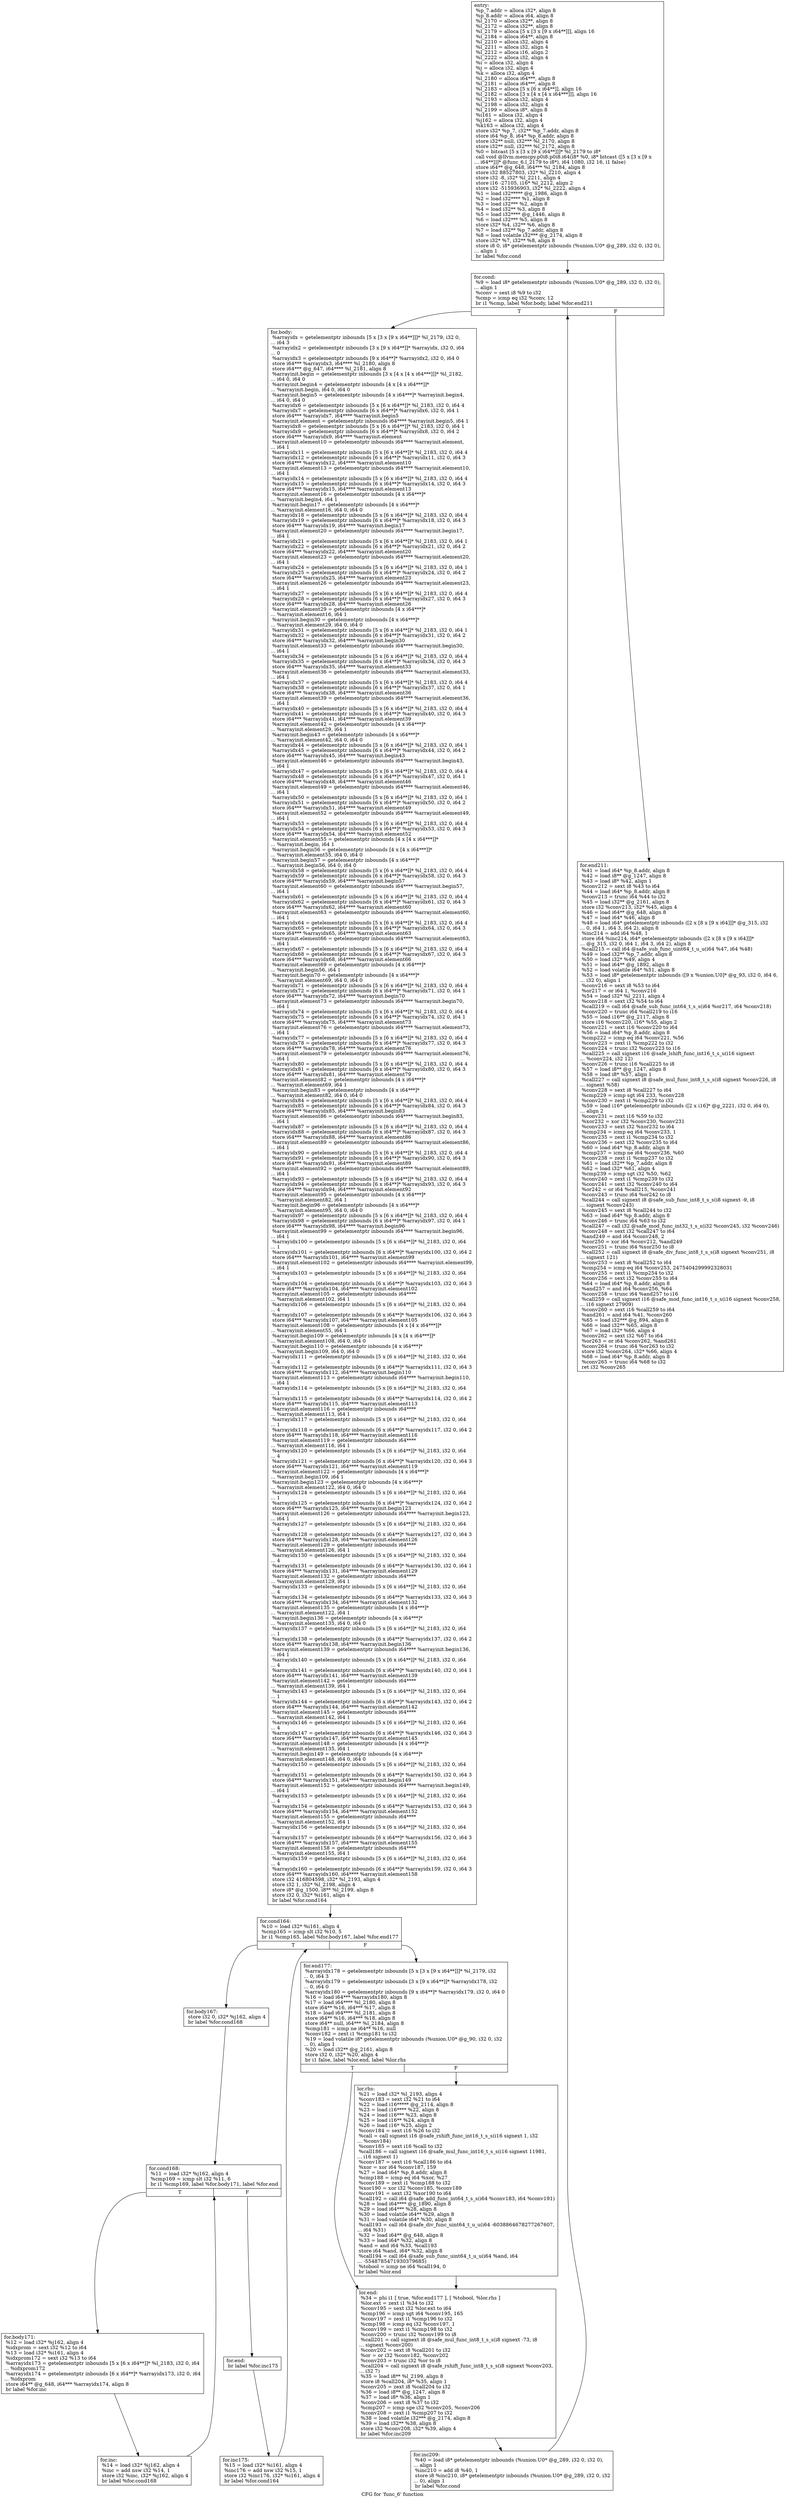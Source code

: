 digraph "CFG for 'func_6' function" {
	label="CFG for 'func_6' function";

	Node0xbb35ff0 [shape=record,label="{entry:\l  %p_7.addr = alloca i32*, align 8\l  %p_8.addr = alloca i64, align 8\l  %l_2170 = alloca i32**, align 8\l  %l_2172 = alloca i32**, align 8\l  %l_2179 = alloca [5 x [3 x [9 x i64**]]], align 16\l  %l_2184 = alloca i64**, align 8\l  %l_2210 = alloca i32, align 4\l  %l_2211 = alloca i32, align 4\l  %l_2212 = alloca i16, align 2\l  %l_2222 = alloca i32, align 4\l  %i = alloca i32, align 4\l  %j = alloca i32, align 4\l  %k = alloca i32, align 4\l  %l_2180 = alloca i64***, align 8\l  %l_2181 = alloca i64***, align 8\l  %l_2183 = alloca [5 x [6 x i64**]], align 16\l  %l_2182 = alloca [3 x [4 x [4 x i64***]]], align 16\l  %l_2193 = alloca i32, align 4\l  %l_2198 = alloca i32, align 4\l  %l_2199 = alloca i8*, align 8\l  %i161 = alloca i32, align 4\l  %j162 = alloca i32, align 4\l  %k163 = alloca i32, align 4\l  store i32* %p_7, i32** %p_7.addr, align 8\l  store i64 %p_8, i64* %p_8.addr, align 8\l  store i32** null, i32*** %l_2170, align 8\l  store i32** null, i32*** %l_2172, align 8\l  %0 = bitcast [5 x [3 x [9 x i64**]]]* %l_2179 to i8*\l  call void @llvm.memcpy.p0i8.p0i8.i64(i8* %0, i8* bitcast ([5 x [3 x [9 x\l... i64**]]]* @func_6.l_2179 to i8*), i64 1080, i32 16, i1 false)\l  store i64** @g_648, i64*** %l_2184, align 8\l  store i32 88527803, i32* %l_2210, align 4\l  store i32 -8, i32* %l_2211, align 4\l  store i16 -27105, i16* %l_2212, align 2\l  store i32 -515936903, i32* %l_2222, align 4\l  %1 = load i32***** @g_1986, align 8\l  %2 = load i32**** %1, align 8\l  %3 = load i32*** %2, align 8\l  %4 = load i32** %3, align 8\l  %5 = load i32**** @g_1446, align 8\l  %6 = load i32*** %5, align 8\l  store i32* %4, i32** %6, align 8\l  %7 = load i32** %p_7.addr, align 8\l  %8 = load volatile i32*** @g_2174, align 8\l  store i32* %7, i32** %8, align 8\l  store i8 0, i8* getelementptr inbounds (%union.U0* @g_289, i32 0, i32 0),\l... align 1\l  br label %for.cond\l}"];
	Node0xbb35ff0 -> Node0xbb36020;
	Node0xbb36020 [shape=record,label="{for.cond:                                         \l  %9 = load i8* getelementptr inbounds (%union.U0* @g_289, i32 0, i32 0),\l... align 1\l  %conv = sext i8 %9 to i32\l  %cmp = icmp eq i32 %conv, 12\l  br i1 %cmp, label %for.body, label %for.end211\l|{<s0>T|<s1>F}}"];
	Node0xbb36020:s0 -> Node0xbb475f8;
	Node0xbb36020:s1 -> Node0xbb47838;
	Node0xbb475f8 [shape=record,label="{for.body:                                         \l  %arrayidx = getelementptr inbounds [5 x [3 x [9 x i64**]]]* %l_2179, i32 0,\l... i64 3\l  %arrayidx2 = getelementptr inbounds [3 x [9 x i64**]]* %arrayidx, i32 0, i64\l... 0\l  %arrayidx3 = getelementptr inbounds [9 x i64**]* %arrayidx2, i32 0, i64 0\l  store i64*** %arrayidx3, i64**** %l_2180, align 8\l  store i64*** @g_647, i64**** %l_2181, align 8\l  %arrayinit.begin = getelementptr inbounds [3 x [4 x [4 x i64***]]]* %l_2182,\l... i64 0, i64 0\l  %arrayinit.begin4 = getelementptr inbounds [4 x [4 x i64***]]*\l... %arrayinit.begin, i64 0, i64 0\l  %arrayinit.begin5 = getelementptr inbounds [4 x i64***]* %arrayinit.begin4,\l... i64 0, i64 0\l  %arrayidx6 = getelementptr inbounds [5 x [6 x i64**]]* %l_2183, i32 0, i64 4\l  %arrayidx7 = getelementptr inbounds [6 x i64**]* %arrayidx6, i32 0, i64 1\l  store i64*** %arrayidx7, i64**** %arrayinit.begin5\l  %arrayinit.element = getelementptr inbounds i64**** %arrayinit.begin5, i64 1\l  %arrayidx8 = getelementptr inbounds [5 x [6 x i64**]]* %l_2183, i32 0, i64 1\l  %arrayidx9 = getelementptr inbounds [6 x i64**]* %arrayidx8, i32 0, i64 2\l  store i64*** %arrayidx9, i64**** %arrayinit.element\l  %arrayinit.element10 = getelementptr inbounds i64**** %arrayinit.element,\l... i64 1\l  %arrayidx11 = getelementptr inbounds [5 x [6 x i64**]]* %l_2183, i32 0, i64 4\l  %arrayidx12 = getelementptr inbounds [6 x i64**]* %arrayidx11, i32 0, i64 3\l  store i64*** %arrayidx12, i64**** %arrayinit.element10\l  %arrayinit.element13 = getelementptr inbounds i64**** %arrayinit.element10,\l... i64 1\l  %arrayidx14 = getelementptr inbounds [5 x [6 x i64**]]* %l_2183, i32 0, i64 4\l  %arrayidx15 = getelementptr inbounds [6 x i64**]* %arrayidx14, i32 0, i64 3\l  store i64*** %arrayidx15, i64**** %arrayinit.element13\l  %arrayinit.element16 = getelementptr inbounds [4 x i64***]*\l... %arrayinit.begin4, i64 1\l  %arrayinit.begin17 = getelementptr inbounds [4 x i64***]*\l... %arrayinit.element16, i64 0, i64 0\l  %arrayidx18 = getelementptr inbounds [5 x [6 x i64**]]* %l_2183, i32 0, i64 4\l  %arrayidx19 = getelementptr inbounds [6 x i64**]* %arrayidx18, i32 0, i64 3\l  store i64*** %arrayidx19, i64**** %arrayinit.begin17\l  %arrayinit.element20 = getelementptr inbounds i64**** %arrayinit.begin17,\l... i64 1\l  %arrayidx21 = getelementptr inbounds [5 x [6 x i64**]]* %l_2183, i32 0, i64 1\l  %arrayidx22 = getelementptr inbounds [6 x i64**]* %arrayidx21, i32 0, i64 2\l  store i64*** %arrayidx22, i64**** %arrayinit.element20\l  %arrayinit.element23 = getelementptr inbounds i64**** %arrayinit.element20,\l... i64 1\l  %arrayidx24 = getelementptr inbounds [5 x [6 x i64**]]* %l_2183, i32 0, i64 1\l  %arrayidx25 = getelementptr inbounds [6 x i64**]* %arrayidx24, i32 0, i64 2\l  store i64*** %arrayidx25, i64**** %arrayinit.element23\l  %arrayinit.element26 = getelementptr inbounds i64**** %arrayinit.element23,\l... i64 1\l  %arrayidx27 = getelementptr inbounds [5 x [6 x i64**]]* %l_2183, i32 0, i64 4\l  %arrayidx28 = getelementptr inbounds [6 x i64**]* %arrayidx27, i32 0, i64 3\l  store i64*** %arrayidx28, i64**** %arrayinit.element26\l  %arrayinit.element29 = getelementptr inbounds [4 x i64***]*\l... %arrayinit.element16, i64 1\l  %arrayinit.begin30 = getelementptr inbounds [4 x i64***]*\l... %arrayinit.element29, i64 0, i64 0\l  %arrayidx31 = getelementptr inbounds [5 x [6 x i64**]]* %l_2183, i32 0, i64 1\l  %arrayidx32 = getelementptr inbounds [6 x i64**]* %arrayidx31, i32 0, i64 2\l  store i64*** %arrayidx32, i64**** %arrayinit.begin30\l  %arrayinit.element33 = getelementptr inbounds i64**** %arrayinit.begin30,\l... i64 1\l  %arrayidx34 = getelementptr inbounds [5 x [6 x i64**]]* %l_2183, i32 0, i64 4\l  %arrayidx35 = getelementptr inbounds [6 x i64**]* %arrayidx34, i32 0, i64 3\l  store i64*** %arrayidx35, i64**** %arrayinit.element33\l  %arrayinit.element36 = getelementptr inbounds i64**** %arrayinit.element33,\l... i64 1\l  %arrayidx37 = getelementptr inbounds [5 x [6 x i64**]]* %l_2183, i32 0, i64 4\l  %arrayidx38 = getelementptr inbounds [6 x i64**]* %arrayidx37, i32 0, i64 1\l  store i64*** %arrayidx38, i64**** %arrayinit.element36\l  %arrayinit.element39 = getelementptr inbounds i64**** %arrayinit.element36,\l... i64 1\l  %arrayidx40 = getelementptr inbounds [5 x [6 x i64**]]* %l_2183, i32 0, i64 4\l  %arrayidx41 = getelementptr inbounds [6 x i64**]* %arrayidx40, i32 0, i64 3\l  store i64*** %arrayidx41, i64**** %arrayinit.element39\l  %arrayinit.element42 = getelementptr inbounds [4 x i64***]*\l... %arrayinit.element29, i64 1\l  %arrayinit.begin43 = getelementptr inbounds [4 x i64***]*\l... %arrayinit.element42, i64 0, i64 0\l  %arrayidx44 = getelementptr inbounds [5 x [6 x i64**]]* %l_2183, i32 0, i64 1\l  %arrayidx45 = getelementptr inbounds [6 x i64**]* %arrayidx44, i32 0, i64 2\l  store i64*** %arrayidx45, i64**** %arrayinit.begin43\l  %arrayinit.element46 = getelementptr inbounds i64**** %arrayinit.begin43,\l... i64 1\l  %arrayidx47 = getelementptr inbounds [5 x [6 x i64**]]* %l_2183, i32 0, i64 4\l  %arrayidx48 = getelementptr inbounds [6 x i64**]* %arrayidx47, i32 0, i64 1\l  store i64*** %arrayidx48, i64**** %arrayinit.element46\l  %arrayinit.element49 = getelementptr inbounds i64**** %arrayinit.element46,\l... i64 1\l  %arrayidx50 = getelementptr inbounds [5 x [6 x i64**]]* %l_2183, i32 0, i64 1\l  %arrayidx51 = getelementptr inbounds [6 x i64**]* %arrayidx50, i32 0, i64 2\l  store i64*** %arrayidx51, i64**** %arrayinit.element49\l  %arrayinit.element52 = getelementptr inbounds i64**** %arrayinit.element49,\l... i64 1\l  %arrayidx53 = getelementptr inbounds [5 x [6 x i64**]]* %l_2183, i32 0, i64 4\l  %arrayidx54 = getelementptr inbounds [6 x i64**]* %arrayidx53, i32 0, i64 3\l  store i64*** %arrayidx54, i64**** %arrayinit.element52\l  %arrayinit.element55 = getelementptr inbounds [4 x [4 x i64***]]*\l... %arrayinit.begin, i64 1\l  %arrayinit.begin56 = getelementptr inbounds [4 x [4 x i64***]]*\l... %arrayinit.element55, i64 0, i64 0\l  %arrayinit.begin57 = getelementptr inbounds [4 x i64***]*\l... %arrayinit.begin56, i64 0, i64 0\l  %arrayidx58 = getelementptr inbounds [5 x [6 x i64**]]* %l_2183, i32 0, i64 4\l  %arrayidx59 = getelementptr inbounds [6 x i64**]* %arrayidx58, i32 0, i64 3\l  store i64*** %arrayidx59, i64**** %arrayinit.begin57\l  %arrayinit.element60 = getelementptr inbounds i64**** %arrayinit.begin57,\l... i64 1\l  %arrayidx61 = getelementptr inbounds [5 x [6 x i64**]]* %l_2183, i32 0, i64 4\l  %arrayidx62 = getelementptr inbounds [6 x i64**]* %arrayidx61, i32 0, i64 3\l  store i64*** %arrayidx62, i64**** %arrayinit.element60\l  %arrayinit.element63 = getelementptr inbounds i64**** %arrayinit.element60,\l... i64 1\l  %arrayidx64 = getelementptr inbounds [5 x [6 x i64**]]* %l_2183, i32 0, i64 4\l  %arrayidx65 = getelementptr inbounds [6 x i64**]* %arrayidx64, i32 0, i64 3\l  store i64*** %arrayidx65, i64**** %arrayinit.element63\l  %arrayinit.element66 = getelementptr inbounds i64**** %arrayinit.element63,\l... i64 1\l  %arrayidx67 = getelementptr inbounds [5 x [6 x i64**]]* %l_2183, i32 0, i64 4\l  %arrayidx68 = getelementptr inbounds [6 x i64**]* %arrayidx67, i32 0, i64 3\l  store i64*** %arrayidx68, i64**** %arrayinit.element66\l  %arrayinit.element69 = getelementptr inbounds [4 x i64***]*\l... %arrayinit.begin56, i64 1\l  %arrayinit.begin70 = getelementptr inbounds [4 x i64***]*\l... %arrayinit.element69, i64 0, i64 0\l  %arrayidx71 = getelementptr inbounds [5 x [6 x i64**]]* %l_2183, i32 0, i64 4\l  %arrayidx72 = getelementptr inbounds [6 x i64**]* %arrayidx71, i32 0, i64 1\l  store i64*** %arrayidx72, i64**** %arrayinit.begin70\l  %arrayinit.element73 = getelementptr inbounds i64**** %arrayinit.begin70,\l... i64 1\l  %arrayidx74 = getelementptr inbounds [5 x [6 x i64**]]* %l_2183, i32 0, i64 4\l  %arrayidx75 = getelementptr inbounds [6 x i64**]* %arrayidx74, i32 0, i64 1\l  store i64*** %arrayidx75, i64**** %arrayinit.element73\l  %arrayinit.element76 = getelementptr inbounds i64**** %arrayinit.element73,\l... i64 1\l  %arrayidx77 = getelementptr inbounds [5 x [6 x i64**]]* %l_2183, i32 0, i64 4\l  %arrayidx78 = getelementptr inbounds [6 x i64**]* %arrayidx77, i32 0, i64 3\l  store i64*** %arrayidx78, i64**** %arrayinit.element76\l  %arrayinit.element79 = getelementptr inbounds i64**** %arrayinit.element76,\l... i64 1\l  %arrayidx80 = getelementptr inbounds [5 x [6 x i64**]]* %l_2183, i32 0, i64 4\l  %arrayidx81 = getelementptr inbounds [6 x i64**]* %arrayidx80, i32 0, i64 3\l  store i64*** %arrayidx81, i64**** %arrayinit.element79\l  %arrayinit.element82 = getelementptr inbounds [4 x i64***]*\l... %arrayinit.element69, i64 1\l  %arrayinit.begin83 = getelementptr inbounds [4 x i64***]*\l... %arrayinit.element82, i64 0, i64 0\l  %arrayidx84 = getelementptr inbounds [5 x [6 x i64**]]* %l_2183, i32 0, i64 4\l  %arrayidx85 = getelementptr inbounds [6 x i64**]* %arrayidx84, i32 0, i64 3\l  store i64*** %arrayidx85, i64**** %arrayinit.begin83\l  %arrayinit.element86 = getelementptr inbounds i64**** %arrayinit.begin83,\l... i64 1\l  %arrayidx87 = getelementptr inbounds [5 x [6 x i64**]]* %l_2183, i32 0, i64 4\l  %arrayidx88 = getelementptr inbounds [6 x i64**]* %arrayidx87, i32 0, i64 3\l  store i64*** %arrayidx88, i64**** %arrayinit.element86\l  %arrayinit.element89 = getelementptr inbounds i64**** %arrayinit.element86,\l... i64 1\l  %arrayidx90 = getelementptr inbounds [5 x [6 x i64**]]* %l_2183, i32 0, i64 4\l  %arrayidx91 = getelementptr inbounds [6 x i64**]* %arrayidx90, i32 0, i64 3\l  store i64*** %arrayidx91, i64**** %arrayinit.element89\l  %arrayinit.element92 = getelementptr inbounds i64**** %arrayinit.element89,\l... i64 1\l  %arrayidx93 = getelementptr inbounds [5 x [6 x i64**]]* %l_2183, i32 0, i64 4\l  %arrayidx94 = getelementptr inbounds [6 x i64**]* %arrayidx93, i32 0, i64 3\l  store i64*** %arrayidx94, i64**** %arrayinit.element92\l  %arrayinit.element95 = getelementptr inbounds [4 x i64***]*\l... %arrayinit.element82, i64 1\l  %arrayinit.begin96 = getelementptr inbounds [4 x i64***]*\l... %arrayinit.element95, i64 0, i64 0\l  %arrayidx97 = getelementptr inbounds [5 x [6 x i64**]]* %l_2183, i32 0, i64 4\l  %arrayidx98 = getelementptr inbounds [6 x i64**]* %arrayidx97, i32 0, i64 1\l  store i64*** %arrayidx98, i64**** %arrayinit.begin96\l  %arrayinit.element99 = getelementptr inbounds i64**** %arrayinit.begin96,\l... i64 1\l  %arrayidx100 = getelementptr inbounds [5 x [6 x i64**]]* %l_2183, i32 0, i64\l... 1\l  %arrayidx101 = getelementptr inbounds [6 x i64**]* %arrayidx100, i32 0, i64 2\l  store i64*** %arrayidx101, i64**** %arrayinit.element99\l  %arrayinit.element102 = getelementptr inbounds i64**** %arrayinit.element99,\l... i64 1\l  %arrayidx103 = getelementptr inbounds [5 x [6 x i64**]]* %l_2183, i32 0, i64\l... 4\l  %arrayidx104 = getelementptr inbounds [6 x i64**]* %arrayidx103, i32 0, i64 3\l  store i64*** %arrayidx104, i64**** %arrayinit.element102\l  %arrayinit.element105 = getelementptr inbounds i64****\l... %arrayinit.element102, i64 1\l  %arrayidx106 = getelementptr inbounds [5 x [6 x i64**]]* %l_2183, i32 0, i64\l... 4\l  %arrayidx107 = getelementptr inbounds [6 x i64**]* %arrayidx106, i32 0, i64 3\l  store i64*** %arrayidx107, i64**** %arrayinit.element105\l  %arrayinit.element108 = getelementptr inbounds [4 x [4 x i64***]]*\l... %arrayinit.element55, i64 1\l  %arrayinit.begin109 = getelementptr inbounds [4 x [4 x i64***]]*\l... %arrayinit.element108, i64 0, i64 0\l  %arrayinit.begin110 = getelementptr inbounds [4 x i64***]*\l... %arrayinit.begin109, i64 0, i64 0\l  %arrayidx111 = getelementptr inbounds [5 x [6 x i64**]]* %l_2183, i32 0, i64\l... 4\l  %arrayidx112 = getelementptr inbounds [6 x i64**]* %arrayidx111, i32 0, i64 3\l  store i64*** %arrayidx112, i64**** %arrayinit.begin110\l  %arrayinit.element113 = getelementptr inbounds i64**** %arrayinit.begin110,\l... i64 1\l  %arrayidx114 = getelementptr inbounds [5 x [6 x i64**]]* %l_2183, i32 0, i64\l... 1\l  %arrayidx115 = getelementptr inbounds [6 x i64**]* %arrayidx114, i32 0, i64 2\l  store i64*** %arrayidx115, i64**** %arrayinit.element113\l  %arrayinit.element116 = getelementptr inbounds i64****\l... %arrayinit.element113, i64 1\l  %arrayidx117 = getelementptr inbounds [5 x [6 x i64**]]* %l_2183, i32 0, i64\l... 1\l  %arrayidx118 = getelementptr inbounds [6 x i64**]* %arrayidx117, i32 0, i64 2\l  store i64*** %arrayidx118, i64**** %arrayinit.element116\l  %arrayinit.element119 = getelementptr inbounds i64****\l... %arrayinit.element116, i64 1\l  %arrayidx120 = getelementptr inbounds [5 x [6 x i64**]]* %l_2183, i32 0, i64\l... 4\l  %arrayidx121 = getelementptr inbounds [6 x i64**]* %arrayidx120, i32 0, i64 3\l  store i64*** %arrayidx121, i64**** %arrayinit.element119\l  %arrayinit.element122 = getelementptr inbounds [4 x i64***]*\l... %arrayinit.begin109, i64 1\l  %arrayinit.begin123 = getelementptr inbounds [4 x i64***]*\l... %arrayinit.element122, i64 0, i64 0\l  %arrayidx124 = getelementptr inbounds [5 x [6 x i64**]]* %l_2183, i32 0, i64\l... 1\l  %arrayidx125 = getelementptr inbounds [6 x i64**]* %arrayidx124, i32 0, i64 2\l  store i64*** %arrayidx125, i64**** %arrayinit.begin123\l  %arrayinit.element126 = getelementptr inbounds i64**** %arrayinit.begin123,\l... i64 1\l  %arrayidx127 = getelementptr inbounds [5 x [6 x i64**]]* %l_2183, i32 0, i64\l... 4\l  %arrayidx128 = getelementptr inbounds [6 x i64**]* %arrayidx127, i32 0, i64 3\l  store i64*** %arrayidx128, i64**** %arrayinit.element126\l  %arrayinit.element129 = getelementptr inbounds i64****\l... %arrayinit.element126, i64 1\l  %arrayidx130 = getelementptr inbounds [5 x [6 x i64**]]* %l_2183, i32 0, i64\l... 4\l  %arrayidx131 = getelementptr inbounds [6 x i64**]* %arrayidx130, i32 0, i64 1\l  store i64*** %arrayidx131, i64**** %arrayinit.element129\l  %arrayinit.element132 = getelementptr inbounds i64****\l... %arrayinit.element129, i64 1\l  %arrayidx133 = getelementptr inbounds [5 x [6 x i64**]]* %l_2183, i32 0, i64\l... 4\l  %arrayidx134 = getelementptr inbounds [6 x i64**]* %arrayidx133, i32 0, i64 3\l  store i64*** %arrayidx134, i64**** %arrayinit.element132\l  %arrayinit.element135 = getelementptr inbounds [4 x i64***]*\l... %arrayinit.element122, i64 1\l  %arrayinit.begin136 = getelementptr inbounds [4 x i64***]*\l... %arrayinit.element135, i64 0, i64 0\l  %arrayidx137 = getelementptr inbounds [5 x [6 x i64**]]* %l_2183, i32 0, i64\l... 1\l  %arrayidx138 = getelementptr inbounds [6 x i64**]* %arrayidx137, i32 0, i64 2\l  store i64*** %arrayidx138, i64**** %arrayinit.begin136\l  %arrayinit.element139 = getelementptr inbounds i64**** %arrayinit.begin136,\l... i64 1\l  %arrayidx140 = getelementptr inbounds [5 x [6 x i64**]]* %l_2183, i32 0, i64\l... 4\l  %arrayidx141 = getelementptr inbounds [6 x i64**]* %arrayidx140, i32 0, i64 1\l  store i64*** %arrayidx141, i64**** %arrayinit.element139\l  %arrayinit.element142 = getelementptr inbounds i64****\l... %arrayinit.element139, i64 1\l  %arrayidx143 = getelementptr inbounds [5 x [6 x i64**]]* %l_2183, i32 0, i64\l... 1\l  %arrayidx144 = getelementptr inbounds [6 x i64**]* %arrayidx143, i32 0, i64 2\l  store i64*** %arrayidx144, i64**** %arrayinit.element142\l  %arrayinit.element145 = getelementptr inbounds i64****\l... %arrayinit.element142, i64 1\l  %arrayidx146 = getelementptr inbounds [5 x [6 x i64**]]* %l_2183, i32 0, i64\l... 4\l  %arrayidx147 = getelementptr inbounds [6 x i64**]* %arrayidx146, i32 0, i64 3\l  store i64*** %arrayidx147, i64**** %arrayinit.element145\l  %arrayinit.element148 = getelementptr inbounds [4 x i64***]*\l... %arrayinit.element135, i64 1\l  %arrayinit.begin149 = getelementptr inbounds [4 x i64***]*\l... %arrayinit.element148, i64 0, i64 0\l  %arrayidx150 = getelementptr inbounds [5 x [6 x i64**]]* %l_2183, i32 0, i64\l... 4\l  %arrayidx151 = getelementptr inbounds [6 x i64**]* %arrayidx150, i32 0, i64 3\l  store i64*** %arrayidx151, i64**** %arrayinit.begin149\l  %arrayinit.element152 = getelementptr inbounds i64**** %arrayinit.begin149,\l... i64 1\l  %arrayidx153 = getelementptr inbounds [5 x [6 x i64**]]* %l_2183, i32 0, i64\l... 4\l  %arrayidx154 = getelementptr inbounds [6 x i64**]* %arrayidx153, i32 0, i64 3\l  store i64*** %arrayidx154, i64**** %arrayinit.element152\l  %arrayinit.element155 = getelementptr inbounds i64****\l... %arrayinit.element152, i64 1\l  %arrayidx156 = getelementptr inbounds [5 x [6 x i64**]]* %l_2183, i32 0, i64\l... 4\l  %arrayidx157 = getelementptr inbounds [6 x i64**]* %arrayidx156, i32 0, i64 3\l  store i64*** %arrayidx157, i64**** %arrayinit.element155\l  %arrayinit.element158 = getelementptr inbounds i64****\l... %arrayinit.element155, i64 1\l  %arrayidx159 = getelementptr inbounds [5 x [6 x i64**]]* %l_2183, i32 0, i64\l... 4\l  %arrayidx160 = getelementptr inbounds [6 x i64**]* %arrayidx159, i32 0, i64 3\l  store i64*** %arrayidx160, i64**** %arrayinit.element158\l  store i32 416804598, i32* %l_2193, align 4\l  store i32 1, i32* %l_2198, align 4\l  store i8* @g_1500, i8** %l_2199, align 8\l  store i32 0, i32* %i161, align 4\l  br label %for.cond164\l}"];
	Node0xbb475f8 -> Node0xbb47628;
	Node0xbb47628 [shape=record,label="{for.cond164:                                      \l  %10 = load i32* %i161, align 4\l  %cmp165 = icmp slt i32 %10, 5\l  br i1 %cmp165, label %for.body167, label %for.end177\l|{<s0>T|<s1>F}}"];
	Node0xbb47628:s0 -> Node0xbb47658;
	Node0xbb47628:s1 -> Node0xbb47778;
	Node0xbb47658 [shape=record,label="{for.body167:                                      \l  store i32 0, i32* %j162, align 4\l  br label %for.cond168\l}"];
	Node0xbb47658 -> Node0xbb47688;
	Node0xbb47688 [shape=record,label="{for.cond168:                                      \l  %11 = load i32* %j162, align 4\l  %cmp169 = icmp slt i32 %11, 6\l  br i1 %cmp169, label %for.body171, label %for.end\l|{<s0>T|<s1>F}}"];
	Node0xbb47688:s0 -> Node0xbb476b8;
	Node0xbb47688:s1 -> Node0xbb47718;
	Node0xbb476b8 [shape=record,label="{for.body171:                                      \l  %12 = load i32* %j162, align 4\l  %idxprom = sext i32 %12 to i64\l  %13 = load i32* %i161, align 4\l  %idxprom172 = sext i32 %13 to i64\l  %arrayidx173 = getelementptr inbounds [5 x [6 x i64**]]* %l_2183, i32 0, i64\l... %idxprom172\l  %arrayidx174 = getelementptr inbounds [6 x i64**]* %arrayidx173, i32 0, i64\l... %idxprom\l  store i64** @g_648, i64*** %arrayidx174, align 8\l  br label %for.inc\l}"];
	Node0xbb476b8 -> Node0xbb476e8;
	Node0xbb476e8 [shape=record,label="{for.inc:                                          \l  %14 = load i32* %j162, align 4\l  %inc = add nsw i32 %14, 1\l  store i32 %inc, i32* %j162, align 4\l  br label %for.cond168\l}"];
	Node0xbb476e8 -> Node0xbb47688;
	Node0xbb47718 [shape=record,label="{for.end:                                          \l  br label %for.inc175\l}"];
	Node0xbb47718 -> Node0xbb47748;
	Node0xbb47748 [shape=record,label="{for.inc175:                                       \l  %15 = load i32* %i161, align 4\l  %inc176 = add nsw i32 %15, 1\l  store i32 %inc176, i32* %i161, align 4\l  br label %for.cond164\l}"];
	Node0xbb47748 -> Node0xbb47628;
	Node0xbb47778 [shape=record,label="{for.end177:                                       \l  %arrayidx178 = getelementptr inbounds [5 x [3 x [9 x i64**]]]* %l_2179, i32\l... 0, i64 3\l  %arrayidx179 = getelementptr inbounds [3 x [9 x i64**]]* %arrayidx178, i32\l... 0, i64 0\l  %arrayidx180 = getelementptr inbounds [9 x i64**]* %arrayidx179, i32 0, i64 0\l  %16 = load i64*** %arrayidx180, align 8\l  %17 = load i64**** %l_2180, align 8\l  store i64** %16, i64*** %17, align 8\l  %18 = load i64**** %l_2181, align 8\l  store i64** %16, i64*** %18, align 8\l  store i64** null, i64*** %l_2184, align 8\l  %cmp181 = icmp ne i64** %16, null\l  %conv182 = zext i1 %cmp181 to i32\l  %19 = load volatile i8* getelementptr inbounds (%union.U0* @g_90, i32 0, i32\l... 0), align 1\l  %20 = load i32** @g_2161, align 8\l  store i32 0, i32* %20, align 4\l  br i1 false, label %lor.end, label %lor.rhs\l|{<s0>T|<s1>F}}"];
	Node0xbb47778:s0 -> Node0xbb477d8;
	Node0xbb47778:s1 -> Node0xbb477a8;
	Node0xbb477a8 [shape=record,label="{lor.rhs:                                          \l  %21 = load i32* %l_2193, align 4\l  %conv183 = sext i32 %21 to i64\l  %22 = load i16***** @g_2114, align 8\l  %23 = load i16**** %22, align 8\l  %24 = load i16*** %23, align 8\l  %25 = load i16** %24, align 8\l  %26 = load i16* %25, align 2\l  %conv184 = sext i16 %26 to i32\l  %call = call signext i16 @safe_rshift_func_int16_t_s_s(i16 signext 1, i32\l... %conv184)\l  %conv185 = sext i16 %call to i32\l  %call186 = call signext i16 @safe_mul_func_int16_t_s_s(i16 signext 11981,\l... i16 signext 1)\l  %conv187 = sext i16 %call186 to i64\l  %xor = xor i64 %conv187, 159\l  %27 = load i64* %p_8.addr, align 8\l  %cmp188 = icmp eq i64 %xor, %27\l  %conv189 = zext i1 %cmp188 to i32\l  %xor190 = xor i32 %conv185, %conv189\l  %conv191 = sext i32 %xor190 to i64\l  %call192 = call i64 @safe_add_func_int64_t_s_s(i64 %conv183, i64 %conv191)\l  %28 = load i64**** @g_1890, align 8\l  %29 = load i64*** %28, align 8\l  %30 = load volatile i64** %29, align 8\l  %31 = load volatile i64* %30, align 8\l  %call193 = call i64 @safe_div_func_uint64_t_u_u(i64 -6038864678277267607,\l... i64 %31)\l  %32 = load i64** @g_648, align 8\l  %33 = load i64* %32, align 8\l  %and = and i64 %33, %call193\l  store i64 %and, i64* %32, align 8\l  %call194 = call i64 @safe_sub_func_uint64_t_u_u(i64 %and, i64\l... -5548785471930379685)\l  %tobool = icmp ne i64 %call194, 0\l  br label %lor.end\l}"];
	Node0xbb477a8 -> Node0xbb477d8;
	Node0xbb477d8 [shape=record,label="{lor.end:                                          \l  %34 = phi i1 [ true, %for.end177 ], [ %tobool, %lor.rhs ]\l  %lor.ext = zext i1 %34 to i32\l  %conv195 = sext i32 %lor.ext to i64\l  %cmp196 = icmp sgt i64 %conv195, 165\l  %conv197 = zext i1 %cmp196 to i32\l  %cmp198 = icmp eq i32 %conv197, 1\l  %conv199 = zext i1 %cmp198 to i32\l  %conv200 = trunc i32 %conv199 to i8\l  %call201 = call signext i8 @safe_mul_func_int8_t_s_s(i8 signext -73, i8\l... signext %conv200)\l  %conv202 = sext i8 %call201 to i32\l  %or = or i32 %conv182, %conv202\l  %conv203 = trunc i32 %or to i8\l  %call204 = call signext i8 @safe_rshift_func_int8_t_s_s(i8 signext %conv203,\l... i32 7)\l  %35 = load i8** %l_2199, align 8\l  store i8 %call204, i8* %35, align 1\l  %conv205 = zext i8 %call204 to i32\l  %36 = load i8** @g_1247, align 8\l  %37 = load i8* %36, align 1\l  %conv206 = sext i8 %37 to i32\l  %cmp207 = icmp sge i32 %conv205, %conv206\l  %conv208 = zext i1 %cmp207 to i32\l  %38 = load volatile i32*** @g_2174, align 8\l  %39 = load i32** %38, align 8\l  store i32 %conv208, i32* %39, align 4\l  br label %for.inc209\l}"];
	Node0xbb477d8 -> Node0xbb47808;
	Node0xbb47808 [shape=record,label="{for.inc209:                                       \l  %40 = load i8* getelementptr inbounds (%union.U0* @g_289, i32 0, i32 0),\l... align 1\l  %inc210 = add i8 %40, 1\l  store i8 %inc210, i8* getelementptr inbounds (%union.U0* @g_289, i32 0, i32\l... 0), align 1\l  br label %for.cond\l}"];
	Node0xbb47808 -> Node0xbb36020;
	Node0xbb47838 [shape=record,label="{for.end211:                                       \l  %41 = load i64* %p_8.addr, align 8\l  %42 = load i8** @g_1247, align 8\l  %43 = load i8* %42, align 1\l  %conv212 = sext i8 %43 to i64\l  %44 = load i64* %p_8.addr, align 8\l  %conv213 = trunc i64 %44 to i32\l  %45 = load i32** @g_2161, align 8\l  store i32 %conv213, i32* %45, align 4\l  %46 = load i64** @g_648, align 8\l  %47 = load i64* %46, align 8\l  %48 = load i64* getelementptr inbounds ([2 x [8 x [9 x i64]]]* @g_315, i32\l... 0, i64 1, i64 3, i64 2), align 8\l  %inc214 = add i64 %48, 1\l  store i64 %inc214, i64* getelementptr inbounds ([2 x [8 x [9 x i64]]]*\l... @g_315, i32 0, i64 1, i64 3, i64 2), align 8\l  %call215 = call i64 @safe_sub_func_uint64_t_u_u(i64 %47, i64 %48)\l  %49 = load i32** %p_7.addr, align 8\l  %50 = load i32* %49, align 4\l  %51 = load i64** @g_1892, align 8\l  %52 = load volatile i64* %51, align 8\l  %53 = load i8* getelementptr inbounds ([9 x %union.U0]* @g_93, i32 0, i64 6,\l... i32 0), align 1\l  %conv216 = sext i8 %53 to i64\l  %or217 = or i64 1, %conv216\l  %54 = load i32* %l_2211, align 4\l  %conv218 = sext i32 %54 to i64\l  %call219 = call i64 @safe_sub_func_int64_t_s_s(i64 %or217, i64 %conv218)\l  %conv220 = trunc i64 %call219 to i16\l  %55 = load i16** @g_2117, align 8\l  store i16 %conv220, i16* %55, align 2\l  %conv221 = sext i16 %conv220 to i64\l  %56 = load i64* %p_8.addr, align 8\l  %cmp222 = icmp eq i64 %conv221, %56\l  %conv223 = zext i1 %cmp222 to i32\l  %conv224 = trunc i32 %conv223 to i16\l  %call225 = call signext i16 @safe_lshift_func_int16_t_s_u(i16 signext\l... %conv224, i32 12)\l  %conv226 = trunc i16 %call225 to i8\l  %57 = load i8** @g_1247, align 8\l  %58 = load i8* %57, align 1\l  %call227 = call signext i8 @safe_mul_func_int8_t_s_s(i8 signext %conv226, i8\l... signext %58)\l  %conv228 = sext i8 %call227 to i64\l  %cmp229 = icmp sgt i64 233, %conv228\l  %conv230 = zext i1 %cmp229 to i32\l  %59 = load i16* getelementptr inbounds ([2 x i16]* @g_2221, i32 0, i64 0),\l... align 2\l  %conv231 = zext i16 %59 to i32\l  %xor232 = xor i32 %conv230, %conv231\l  %conv233 = sext i32 %xor232 to i64\l  %cmp234 = icmp eq i64 %conv233, 1\l  %conv235 = zext i1 %cmp234 to i32\l  %conv236 = sext i32 %conv235 to i64\l  %60 = load i64* %p_8.addr, align 8\l  %cmp237 = icmp ne i64 %conv236, %60\l  %conv238 = zext i1 %cmp237 to i32\l  %61 = load i32** %p_7.addr, align 8\l  %62 = load i32* %61, align 4\l  %cmp239 = icmp sgt i32 %50, %62\l  %conv240 = zext i1 %cmp239 to i32\l  %conv241 = sext i32 %conv240 to i64\l  %or242 = or i64 %call215, %conv241\l  %conv243 = trunc i64 %or242 to i8\l  %call244 = call signext i8 @safe_sub_func_int8_t_s_s(i8 signext -9, i8\l... signext %conv243)\l  %conv245 = sext i8 %call244 to i32\l  %63 = load i64* %p_8.addr, align 8\l  %conv246 = trunc i64 %63 to i32\l  %call247 = call i32 @safe_mod_func_int32_t_s_s(i32 %conv245, i32 %conv246)\l  %conv248 = sext i32 %call247 to i64\l  %and249 = and i64 %conv248, 2\l  %xor250 = xor i64 %conv212, %and249\l  %conv251 = trunc i64 %xor250 to i8\l  %call252 = call signext i8 @safe_div_func_int8_t_s_s(i8 signext %conv251, i8\l... signext 121)\l  %conv253 = sext i8 %call252 to i64\l  %cmp254 = icmp eq i64 %conv253, 2475404299992328031\l  %conv255 = zext i1 %cmp254 to i32\l  %conv256 = sext i32 %conv255 to i64\l  %64 = load i64* %p_8.addr, align 8\l  %and257 = and i64 %conv256, %64\l  %conv258 = trunc i64 %and257 to i16\l  %call259 = call signext i16 @safe_mod_func_int16_t_s_s(i16 signext %conv258,\l... i16 signext 27909)\l  %conv260 = sext i16 %call259 to i64\l  %and261 = and i64 %41, %conv260\l  %65 = load i32*** @g_894, align 8\l  %66 = load i32** %65, align 8\l  %67 = load i32* %66, align 4\l  %conv262 = sext i32 %67 to i64\l  %or263 = or i64 %conv262, %and261\l  %conv264 = trunc i64 %or263 to i32\l  store i32 %conv264, i32* %66, align 4\l  %68 = load i64* %p_8.addr, align 8\l  %conv265 = trunc i64 %68 to i32\l  ret i32 %conv265\l}"];
}
